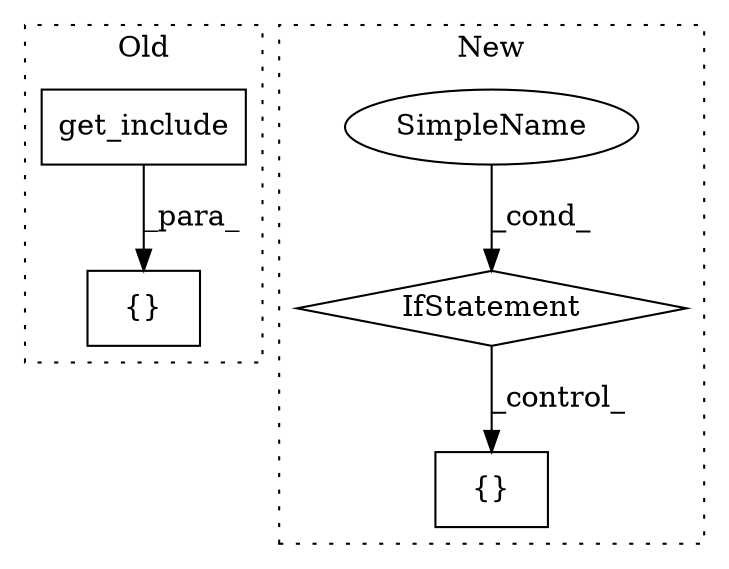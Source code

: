 digraph G {
subgraph cluster0 {
1 [label="get_include" a="32" s="1312" l="13" shape="box"];
3 [label="{}" a="4" s="1219,1327" l="1,1" shape="box"];
label = "Old";
style="dotted";
}
subgraph cluster1 {
2 [label="IfStatement" a="25" s="642,676" l="8,2" shape="diamond"];
4 [label="{}" a="4" s="966,1003" l="1,1" shape="box"];
5 [label="SimpleName" a="42" s="" l="" shape="ellipse"];
label = "New";
style="dotted";
}
1 -> 3 [label="_para_"];
2 -> 4 [label="_control_"];
5 -> 2 [label="_cond_"];
}